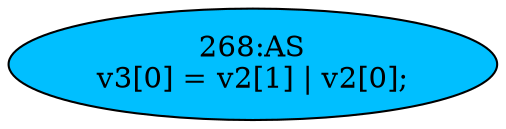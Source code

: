 strict digraph "" {
	node [label="\N"];
	"268:AS"	 [ast="<pyverilog.vparser.ast.Assign object at 0x7f407842b490>",
		def_var="['v3']",
		fillcolor=deepskyblue,
		label="268:AS
v3[0] = v2[1] | v2[0];",
		statements="[]",
		style=filled,
		typ=Assign,
		use_var="['v2', 'v2']"];
}
